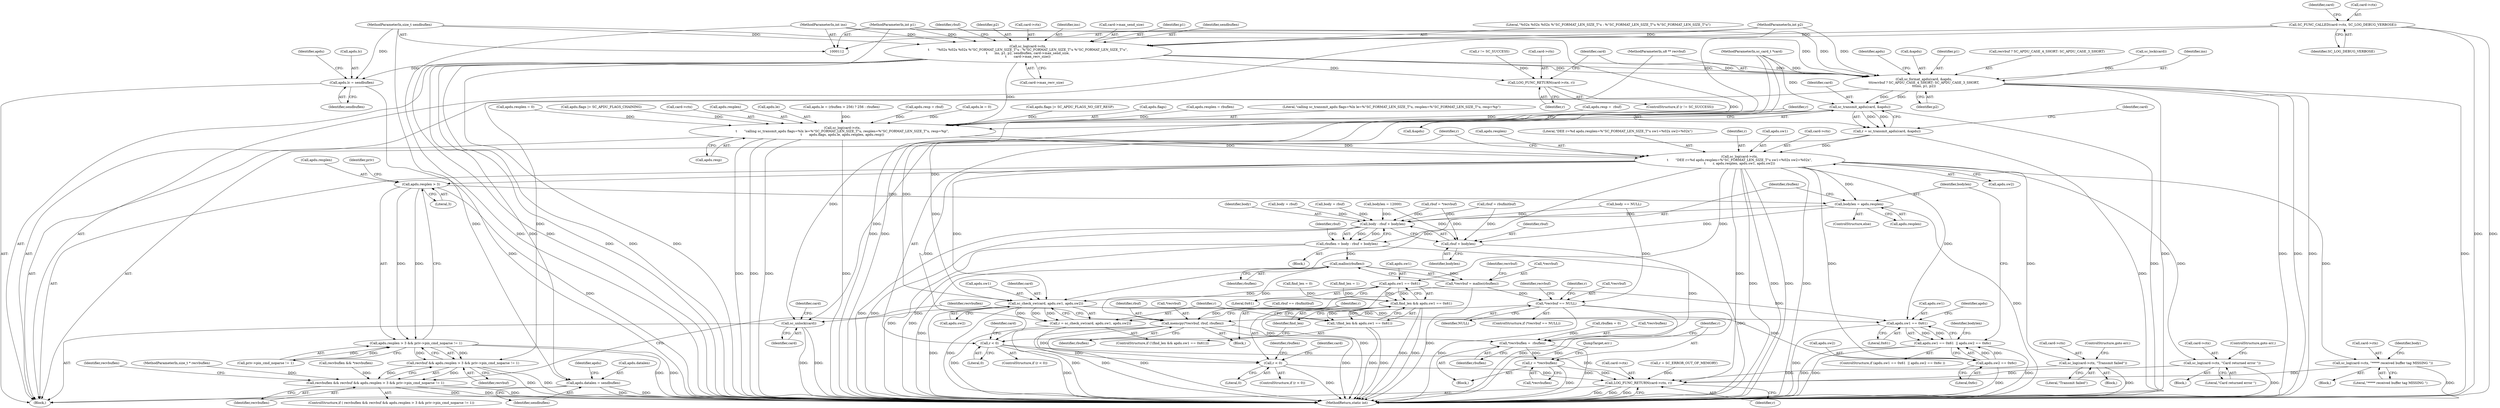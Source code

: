 digraph "0_OpenSC_8fe377e93b4b56060e5bbfb6f3142ceaeca744fa_14@pointer" {
"1000145" [label="(Call,sc_log(card->ctx,\n\t       \"%02x %02x %02x %\"SC_FORMAT_LEN_SIZE_T\"u : %\"SC_FORMAT_LEN_SIZE_T\"u %\"SC_FORMAT_LEN_SIZE_T\"u\",\n\t       ins, p1, p2, sendbuflen, card->max_send_size,\n\t       card->max_recv_size))"];
"1000140" [label="(Call,SC_FUNC_CALLED(card->ctx, SC_LOG_DEBUG_VERBOSE))"];
"1000114" [label="(MethodParameterIn,int ins)"];
"1000115" [label="(MethodParameterIn,int p1)"];
"1000116" [label="(MethodParameterIn,int p2)"];
"1000118" [label="(MethodParameterIn,size_t sendbuflen)"];
"1000194" [label="(Call,LOG_FUNC_RETURN(card->ctx, r))"];
"1000291" [label="(Call,sc_log(card->ctx,\n\t       \"calling sc_transmit_apdu flags=%lx le=%\"SC_FORMAT_LEN_SIZE_T\"u, resplen=%\"SC_FORMAT_LEN_SIZE_T\"u, resp=%p\",\n\t       apdu.flags, apdu.le, apdu.resplen, apdu.resp))"];
"1000314" [label="(Call,sc_log(card->ctx,\n\t       \"DEE r=%d apdu.resplen=%\"SC_FORMAT_LEN_SIZE_T\"u sw1=%02x sw2=%02x\",\n\t       r, apdu.resplen, apdu.sw1, apdu.sw2))"];
"1000330" [label="(Call,r < 0)"];
"1000360" [label="(Call,r < 0)"];
"1000490" [label="(Call,LOG_FUNC_RETURN(card->ctx, r))"];
"1000334" [label="(Call,sc_log(card->ctx, \"Transmit failed\"))"];
"1000344" [label="(Call,apdu.sw1 == 0x61)"];
"1000342" [label="(Call,find_len && apdu.sw1 == 0x61)"];
"1000341" [label="(Call,!(find_len && apdu.sw1 == 0x61))"];
"1000351" [label="(Call,sc_check_sw(card, apdu.sw1, apdu.sw2))"];
"1000349" [label="(Call,r = sc_check_sw(card, apdu.sw1, apdu.sw2))"];
"1000425" [label="(Call,apdu.sw1 == 0x61)"];
"1000424" [label="(Call,apdu.sw1 == 0x61  || apdu.sw2 == 0x6c)"];
"1000430" [label="(Call,apdu.sw2 == 0x6c)"];
"1000488" [label="(Call,sc_unlock(card))"];
"1000364" [label="(Call,sc_log(card->ctx, \"Card returned error \"))"];
"1000379" [label="(Call,apdu.resplen > 3)"];
"1000378" [label="(Call,apdu.resplen > 3 && priv->pin_cmd_noparse != 1)"];
"1000376" [label="(Call,recvbuf && apdu.resplen > 3 && priv->pin_cmd_noparse != 1)"];
"1000374" [label="(Call,recvbuflen && recvbuf && apdu.resplen > 3 && priv->pin_cmd_noparse != 1)"];
"1000439" [label="(Call,bodylen = apdu.resplen)"];
"1000446" [label="(Call,body - rbuf + bodylen)"];
"1000444" [label="(Call,rbuflen = body - rbuf + bodylen)"];
"1000459" [label="(Call,malloc(rbuflen))"];
"1000456" [label="(Call,*recvbuf = malloc(rbuflen))"];
"1000462" [label="(Call,*recvbuf == NULL)"];
"1000471" [label="(Call,memcpy(*recvbuf, rbuf, rbuflen))"];
"1000479" [label="(Call,*recvbuflen =  rbuflen)"];
"1000483" [label="(Call,r = *recvbuflen)"];
"1000448" [label="(Call,rbuf + bodylen)"];
"1000415" [label="(Call,sc_log(card->ctx, \"***** received buffer tag MISSING \"))"];
"1000199" [label="(Call,sc_format_apdu(card, &apdu,\n\t\t\trecvbuf ? SC_APDU_CASE_4_SHORT: SC_APDU_CASE_3_SHORT,\n\t\t\tins, p1, p2))"];
"1000310" [label="(Call,sc_transmit_apdu(card, &apdu))"];
"1000308" [label="(Call,r = sc_transmit_apdu(card, &apdu))"];
"1000236" [label="(Call,apdu.lc = sendbuflen)"];
"1000241" [label="(Call,apdu.datalen = sendbuflen)"];
"1000483" [label="(Call,r = *recvbuflen)"];
"1000140" [label="(Call,SC_FUNC_CALLED(card->ctx, SC_LOG_DEBUG_VERBOSE))"];
"1000424" [label="(Call,apdu.sw1 == 0x61  || apdu.sw2 == 0x6c)"];
"1000484" [label="(Identifier,r)"];
"1000478" [label="(Block,)"];
"1000415" [label="(Call,sc_log(card->ctx, \"***** received buffer tag MISSING \"))"];
"1000228" [label="(Call,apdu.flags |= SC_APDU_FLAGS_NO_GET_RESP)"];
"1000468" [label="(Identifier,r)"];
"1000147" [label="(Identifier,card)"];
"1000364" [label="(Call,sc_log(card->ctx, \"Card returned error \"))"];
"1000492" [label="(Identifier,card)"];
"1000378" [label="(Call,apdu.resplen > 3 && priv->pin_cmd_noparse != 1)"];
"1000121" [label="(Block,)"];
"1000340" [label="(ControlStructure,if (!(find_len && apdu.sw1 == 0x61)))"];
"1000151" [label="(Identifier,p1)"];
"1000296" [label="(Call,apdu.flags)"];
"1000348" [label="(Literal,0x61)"];
"1000376" [label="(Call,recvbuf && apdu.resplen > 3 && priv->pin_cmd_noparse != 1)"];
"1000212" [label="(Identifier,apdu)"];
"1000269" [label="(Call,apdu.resplen = rbuflen)"];
"1000326" [label="(Call,apdu.sw2)"];
"1000474" [label="(Identifier,rbuf)"];
"1000114" [label="(MethodParameterIn,int ins)"];
"1000477" [label="(Identifier,recvbuflen)"];
"1000201" [label="(Call,&apdu)"];
"1000316" [label="(Identifier,card)"];
"1000380" [label="(Call,apdu.resplen)"];
"1000350" [label="(Identifier,r)"];
"1000356" [label="(Call,apdu.sw2)"];
"1000209" [label="(Identifier,p2)"];
"1000195" [label="(Call,card->ctx)"];
"1000370" [label="(Call,rbuflen = 0)"];
"1000319" [label="(Identifier,r)"];
"1000208" [label="(Identifier,p1)"];
"1000141" [label="(Call,card->ctx)"];
"1000295" [label="(Literal,\"calling sc_transmit_apdu flags=%lx le=%\"SC_FORMAT_LEN_SIZE_T\"u, resplen=%\"SC_FORMAT_LEN_SIZE_T\"u, resp=%p\")"];
"1000198" [label="(Identifier,r)"];
"1000361" [label="(Identifier,r)"];
"1000363" [label="(Block,)"];
"1000463" [label="(Call,*recvbuf)"];
"1000344" [label="(Call,apdu.sw1 == 0x61)"];
"1000330" [label="(Call,r < 0)"];
"1000291" [label="(Call,sc_log(card->ctx,\n\t       \"calling sc_transmit_apdu flags=%lx le=%\"SC_FORMAT_LEN_SIZE_T\"u, resplen=%\"SC_FORMAT_LEN_SIZE_T\"u, resp=%p\",\n\t       apdu.flags, apdu.le, apdu.resplen, apdu.resp))"];
"1000368" [label="(Literal,\"Card returned error \")"];
"1000116" [label="(MethodParameterIn,int p2)"];
"1000276" [label="(Call,apdu.resp =  rbuf)"];
"1000384" [label="(Call,priv->pin_cmd_noparse != 1)"];
"1000392" [label="(Identifier,recvbuflen)"];
"1000203" [label="(Call,recvbuf ? SC_APDU_CASE_4_SHORT: SC_APDU_CASE_3_SHORT)"];
"1000426" [label="(Call,apdu.sw1)"];
"1000435" [label="(Call,bodylen = 12000)"];
"1000472" [label="(Call,*recvbuf)"];
"1000371" [label="(Identifier,rbuflen)"];
"1000491" [label="(Call,card->ctx)"];
"1000447" [label="(Identifier,body)"];
"1000338" [label="(Literal,\"Transmit failed\")"];
"1000489" [label="(Identifier,card)"];
"1000243" [label="(Identifier,apdu)"];
"1000323" [label="(Call,apdu.sw1)"];
"1000462" [label="(Call,*recvbuf == NULL)"];
"1000480" [label="(Call,*recvbuflen)"];
"1000153" [label="(Identifier,sendbuflen)"];
"1000431" [label="(Call,apdu.sw2)"];
"1000365" [label="(Call,card->ctx)"];
"1000331" [label="(Identifier,r)"];
"1000149" [label="(Literal,\"%02x %02x %02x %\"SC_FORMAT_LEN_SIZE_T\"u : %\"SC_FORMAT_LEN_SIZE_T\"u %\"SC_FORMAT_LEN_SIZE_T\"u\")"];
"1000286" [label="(Call,apdu.resplen = 0)"];
"1000460" [label="(Identifier,rbuflen)"];
"1000248" [label="(Identifier,apdu)"];
"1000414" [label="(Block,)"];
"1000386" [label="(Identifier,priv)"];
"1000465" [label="(Identifier,NULL)"];
"1000160" [label="(Call,rbuf = rbufinitbuf)"];
"1000245" [label="(Identifier,sendbuflen)"];
"1000494" [label="(Identifier,r)"];
"1000191" [label="(Call,r != SC_SUCCESS)"];
"1000379" [label="(Call,apdu.resplen > 3)"];
"1000429" [label="(Literal,0x61)"];
"1000488" [label="(Call,sc_unlock(card))"];
"1000310" [label="(Call,sc_transmit_apdu(card, &apdu))"];
"1000416" [label="(Call,card->ctx)"];
"1000375" [label="(Identifier,recvbuflen)"];
"1000482" [label="(Identifier,rbuflen)"];
"1000194" [label="(Call,LOG_FUNC_RETURN(card->ctx, r))"];
"1000333" [label="(Block,)"];
"1000161" [label="(Identifier,rbuf)"];
"1000383" [label="(Literal,3)"];
"1000360" [label="(Call,r < 0)"];
"1000464" [label="(Identifier,recvbuf)"];
"1000432" [label="(Identifier,apdu)"];
"1000479" [label="(Call,*recvbuflen =  rbuflen)"];
"1000341" [label="(Call,!(find_len && apdu.sw1 == 0x61))"];
"1000236" [label="(Call,apdu.lc = sendbuflen)"];
"1000353" [label="(Call,apdu.sw1)"];
"1000459" [label="(Call,malloc(rbuflen))"];
"1000411" [label="(Call,body == NULL)"];
"1000190" [label="(ControlStructure,if (r != SC_SUCCESS))"];
"1000113" [label="(MethodParameterIn,sc_card_t *card)"];
"1000237" [label="(Call,apdu.lc)"];
"1000473" [label="(Identifier,recvbuf)"];
"1000475" [label="(Identifier,rbuflen)"];
"1000389" [label="(Block,)"];
"1000441" [label="(Call,apdu.resplen)"];
"1000485" [label="(Call,*recvbuflen)"];
"1000188" [label="(Call,sc_lock(card))"];
"1000152" [label="(Identifier,p2)"];
"1000146" [label="(Call,card->ctx)"];
"1000210" [label="(Call,apdu.flags |= SC_APDU_FLAGS_CHAINING)"];
"1000352" [label="(Identifier,card)"];
"1000132" [label="(Call,find_len = 0)"];
"1000436" [label="(Identifier,bodylen)"];
"1000118" [label="(MethodParameterIn,size_t sendbuflen)"];
"1000351" [label="(Call,sc_check_sw(card, apdu.sw1, apdu.sw2))"];
"1000242" [label="(Call,apdu.datalen)"];
"1000335" [label="(Call,card->ctx)"];
"1000456" [label="(Call,*recvbuf = malloc(rbuflen))"];
"1000490" [label="(Call,LOG_FUNC_RETURN(card->ctx, r))"];
"1000448" [label="(Call,rbuf + bodylen)"];
"1000199" [label="(Call,sc_format_apdu(card, &apdu,\n\t\t\trecvbuf ? SC_APDU_CASE_4_SHORT: SC_APDU_CASE_3_SHORT,\n\t\t\tins, p1, p2))"];
"1000461" [label="(ControlStructure,if (*recvbuf == NULL))"];
"1000449" [label="(Identifier,rbuf)"];
"1000359" [label="(ControlStructure,if (r < 0))"];
"1000292" [label="(Call,card->ctx)"];
"1000178" [label="(Call,rbuf = *recvbuf)"];
"1000334" [label="(Call,sc_log(card->ctx, \"Transmit failed\"))"];
"1000157" [label="(Call,card->max_recv_size)"];
"1000150" [label="(Identifier,ins)"];
"1000345" [label="(Call,apdu.sw1)"];
"1000452" [label="(Call,rbuf == rbufinitbuf)"];
"1000207" [label="(Identifier,ins)"];
"1000120" [label="(MethodParameterIn,size_t * recvbuflen)"];
"1000495" [label="(MethodReturn,static int)"];
"1000343" [label="(Identifier,find_len)"];
"1000420" [label="(Call,body = rbuf)"];
"1000487" [label="(JumpTarget,err:)"];
"1000453" [label="(Identifier,rbuf)"];
"1000457" [label="(Call,*recvbuf)"];
"1000339" [label="(ControlStructure,goto err;)"];
"1000467" [label="(Call,r = SC_ERROR_OUT_OF_MEMORY)"];
"1000430" [label="(Call,apdu.sw2 == 0x6c)"];
"1000154" [label="(Call,card->max_send_size)"];
"1000233" [label="(Call,find_len = 1)"];
"1000425" [label="(Call,apdu.sw1 == 0x61)"];
"1000439" [label="(Call,bodylen = apdu.resplen)"];
"1000342" [label="(Call,find_len && apdu.sw1 == 0x61)"];
"1000311" [label="(Identifier,card)"];
"1000312" [label="(Call,&apdu)"];
"1000315" [label="(Call,card->ctx)"];
"1000369" [label="(ControlStructure,goto err;)"];
"1000366" [label="(Identifier,card)"];
"1000145" [label="(Call,sc_log(card->ctx,\n\t       \"%02x %02x %02x %\"SC_FORMAT_LEN_SIZE_T\"u : %\"SC_FORMAT_LEN_SIZE_T\"u %\"SC_FORMAT_LEN_SIZE_T\"u\",\n\t       ins, p1, p2, sendbuflen, card->max_send_size,\n\t       card->max_recv_size))"];
"1000320" [label="(Call,apdu.resplen)"];
"1000445" [label="(Identifier,rbuflen)"];
"1000394" [label="(Call,body = rbuf)"];
"1000240" [label="(Identifier,sendbuflen)"];
"1000302" [label="(Call,apdu.resplen)"];
"1000305" [label="(Call,apdu.resp)"];
"1000119" [label="(MethodParameterIn,u8 ** recvbuf)"];
"1000318" [label="(Literal,\"DEE r=%d apdu.resplen=%\"SC_FORMAT_LEN_SIZE_T\"u sw1=%02x sw2=%02x\")"];
"1000450" [label="(Identifier,bodylen)"];
"1000144" [label="(Identifier,SC_LOG_DEBUG_VERBOSE)"];
"1000115" [label="(MethodParameterIn,int p1)"];
"1000444" [label="(Call,rbuflen = body - rbuf + bodylen)"];
"1000419" [label="(Literal,\"***** received buffer tag MISSING \")"];
"1000471" [label="(Call,memcpy(*recvbuf, rbuf, rbuflen))"];
"1000434" [label="(Literal,0x6c)"];
"1000440" [label="(Identifier,bodylen)"];
"1000299" [label="(Call,apdu.le)"];
"1000421" [label="(Identifier,body)"];
"1000259" [label="(Call,apdu.le = (rbuflen > 256) ? 256 : rbuflen)"];
"1000329" [label="(ControlStructure,if (r < 0))"];
"1000173" [label="(Call,recvbuflen && *recvbuflen)"];
"1000254" [label="(Call,apdu.resp = rbuf)"];
"1000455" [label="(Block,)"];
"1000336" [label="(Identifier,card)"];
"1000438" [label="(ControlStructure,else)"];
"1000241" [label="(Call,apdu.datalen = sendbuflen)"];
"1000281" [label="(Call,apdu.le = 0)"];
"1000309" [label="(Identifier,r)"];
"1000200" [label="(Identifier,card)"];
"1000423" [label="(ControlStructure,if (apdu.sw1 == 0x61  || apdu.sw2 == 0x6c ))"];
"1000446" [label="(Call,body - rbuf + bodylen)"];
"1000349" [label="(Call,r = sc_check_sw(card, apdu.sw1, apdu.sw2))"];
"1000377" [label="(Identifier,recvbuf)"];
"1000314" [label="(Call,sc_log(card->ctx,\n\t       \"DEE r=%d apdu.resplen=%\"SC_FORMAT_LEN_SIZE_T\"u sw1=%02x sw2=%02x\",\n\t       r, apdu.resplen, apdu.sw1, apdu.sw2))"];
"1000374" [label="(Call,recvbuflen && recvbuf && apdu.resplen > 3 && priv->pin_cmd_noparse != 1)"];
"1000362" [label="(Literal,0)"];
"1000373" [label="(ControlStructure,if ( recvbuflen && recvbuf && apdu.resplen > 3 && priv->pin_cmd_noparse != 1))"];
"1000332" [label="(Literal,0)"];
"1000308" [label="(Call,r = sc_transmit_apdu(card, &apdu))"];
"1000145" -> "1000121"  [label="AST: "];
"1000145" -> "1000157"  [label="CFG: "];
"1000146" -> "1000145"  [label="AST: "];
"1000149" -> "1000145"  [label="AST: "];
"1000150" -> "1000145"  [label="AST: "];
"1000151" -> "1000145"  [label="AST: "];
"1000152" -> "1000145"  [label="AST: "];
"1000153" -> "1000145"  [label="AST: "];
"1000154" -> "1000145"  [label="AST: "];
"1000157" -> "1000145"  [label="AST: "];
"1000161" -> "1000145"  [label="CFG: "];
"1000145" -> "1000495"  [label="DDG: "];
"1000145" -> "1000495"  [label="DDG: "];
"1000145" -> "1000495"  [label="DDG: "];
"1000140" -> "1000145"  [label="DDG: "];
"1000114" -> "1000145"  [label="DDG: "];
"1000115" -> "1000145"  [label="DDG: "];
"1000116" -> "1000145"  [label="DDG: "];
"1000118" -> "1000145"  [label="DDG: "];
"1000145" -> "1000194"  [label="DDG: "];
"1000145" -> "1000199"  [label="DDG: "];
"1000145" -> "1000199"  [label="DDG: "];
"1000145" -> "1000199"  [label="DDG: "];
"1000145" -> "1000236"  [label="DDG: "];
"1000145" -> "1000241"  [label="DDG: "];
"1000145" -> "1000291"  [label="DDG: "];
"1000140" -> "1000121"  [label="AST: "];
"1000140" -> "1000144"  [label="CFG: "];
"1000141" -> "1000140"  [label="AST: "];
"1000144" -> "1000140"  [label="AST: "];
"1000147" -> "1000140"  [label="CFG: "];
"1000140" -> "1000495"  [label="DDG: "];
"1000140" -> "1000495"  [label="DDG: "];
"1000114" -> "1000112"  [label="AST: "];
"1000114" -> "1000495"  [label="DDG: "];
"1000114" -> "1000199"  [label="DDG: "];
"1000115" -> "1000112"  [label="AST: "];
"1000115" -> "1000495"  [label="DDG: "];
"1000115" -> "1000199"  [label="DDG: "];
"1000116" -> "1000112"  [label="AST: "];
"1000116" -> "1000495"  [label="DDG: "];
"1000116" -> "1000199"  [label="DDG: "];
"1000118" -> "1000112"  [label="AST: "];
"1000118" -> "1000495"  [label="DDG: "];
"1000118" -> "1000236"  [label="DDG: "];
"1000118" -> "1000241"  [label="DDG: "];
"1000194" -> "1000190"  [label="AST: "];
"1000194" -> "1000198"  [label="CFG: "];
"1000195" -> "1000194"  [label="AST: "];
"1000198" -> "1000194"  [label="AST: "];
"1000200" -> "1000194"  [label="CFG: "];
"1000191" -> "1000194"  [label="DDG: "];
"1000194" -> "1000291"  [label="DDG: "];
"1000291" -> "1000121"  [label="AST: "];
"1000291" -> "1000305"  [label="CFG: "];
"1000292" -> "1000291"  [label="AST: "];
"1000295" -> "1000291"  [label="AST: "];
"1000296" -> "1000291"  [label="AST: "];
"1000299" -> "1000291"  [label="AST: "];
"1000302" -> "1000291"  [label="AST: "];
"1000305" -> "1000291"  [label="AST: "];
"1000309" -> "1000291"  [label="CFG: "];
"1000291" -> "1000495"  [label="DDG: "];
"1000291" -> "1000495"  [label="DDG: "];
"1000291" -> "1000495"  [label="DDG: "];
"1000291" -> "1000495"  [label="DDG: "];
"1000228" -> "1000291"  [label="DDG: "];
"1000210" -> "1000291"  [label="DDG: "];
"1000259" -> "1000291"  [label="DDG: "];
"1000281" -> "1000291"  [label="DDG: "];
"1000286" -> "1000291"  [label="DDG: "];
"1000269" -> "1000291"  [label="DDG: "];
"1000254" -> "1000291"  [label="DDG: "];
"1000276" -> "1000291"  [label="DDG: "];
"1000291" -> "1000314"  [label="DDG: "];
"1000291" -> "1000314"  [label="DDG: "];
"1000314" -> "1000121"  [label="AST: "];
"1000314" -> "1000326"  [label="CFG: "];
"1000315" -> "1000314"  [label="AST: "];
"1000318" -> "1000314"  [label="AST: "];
"1000319" -> "1000314"  [label="AST: "];
"1000320" -> "1000314"  [label="AST: "];
"1000323" -> "1000314"  [label="AST: "];
"1000326" -> "1000314"  [label="AST: "];
"1000331" -> "1000314"  [label="CFG: "];
"1000314" -> "1000495"  [label="DDG: "];
"1000314" -> "1000495"  [label="DDG: "];
"1000314" -> "1000495"  [label="DDG: "];
"1000314" -> "1000495"  [label="DDG: "];
"1000308" -> "1000314"  [label="DDG: "];
"1000314" -> "1000330"  [label="DDG: "];
"1000314" -> "1000334"  [label="DDG: "];
"1000314" -> "1000344"  [label="DDG: "];
"1000314" -> "1000351"  [label="DDG: "];
"1000314" -> "1000351"  [label="DDG: "];
"1000314" -> "1000364"  [label="DDG: "];
"1000314" -> "1000379"  [label="DDG: "];
"1000314" -> "1000415"  [label="DDG: "];
"1000314" -> "1000425"  [label="DDG: "];
"1000314" -> "1000430"  [label="DDG: "];
"1000314" -> "1000439"  [label="DDG: "];
"1000314" -> "1000490"  [label="DDG: "];
"1000330" -> "1000329"  [label="AST: "];
"1000330" -> "1000332"  [label="CFG: "];
"1000331" -> "1000330"  [label="AST: "];
"1000332" -> "1000330"  [label="AST: "];
"1000336" -> "1000330"  [label="CFG: "];
"1000343" -> "1000330"  [label="CFG: "];
"1000330" -> "1000495"  [label="DDG: "];
"1000330" -> "1000360"  [label="DDG: "];
"1000330" -> "1000490"  [label="DDG: "];
"1000360" -> "1000359"  [label="AST: "];
"1000360" -> "1000362"  [label="CFG: "];
"1000361" -> "1000360"  [label="AST: "];
"1000362" -> "1000360"  [label="AST: "];
"1000366" -> "1000360"  [label="CFG: "];
"1000371" -> "1000360"  [label="CFG: "];
"1000360" -> "1000495"  [label="DDG: "];
"1000349" -> "1000360"  [label="DDG: "];
"1000360" -> "1000490"  [label="DDG: "];
"1000490" -> "1000121"  [label="AST: "];
"1000490" -> "1000494"  [label="CFG: "];
"1000491" -> "1000490"  [label="AST: "];
"1000494" -> "1000490"  [label="AST: "];
"1000495" -> "1000490"  [label="CFG: "];
"1000490" -> "1000495"  [label="DDG: "];
"1000490" -> "1000495"  [label="DDG: "];
"1000490" -> "1000495"  [label="DDG: "];
"1000364" -> "1000490"  [label="DDG: "];
"1000415" -> "1000490"  [label="DDG: "];
"1000334" -> "1000490"  [label="DDG: "];
"1000467" -> "1000490"  [label="DDG: "];
"1000483" -> "1000490"  [label="DDG: "];
"1000334" -> "1000333"  [label="AST: "];
"1000334" -> "1000338"  [label="CFG: "];
"1000335" -> "1000334"  [label="AST: "];
"1000338" -> "1000334"  [label="AST: "];
"1000339" -> "1000334"  [label="CFG: "];
"1000334" -> "1000495"  [label="DDG: "];
"1000344" -> "1000342"  [label="AST: "];
"1000344" -> "1000348"  [label="CFG: "];
"1000345" -> "1000344"  [label="AST: "];
"1000348" -> "1000344"  [label="AST: "];
"1000342" -> "1000344"  [label="CFG: "];
"1000344" -> "1000495"  [label="DDG: "];
"1000344" -> "1000342"  [label="DDG: "];
"1000344" -> "1000342"  [label="DDG: "];
"1000344" -> "1000351"  [label="DDG: "];
"1000344" -> "1000425"  [label="DDG: "];
"1000342" -> "1000341"  [label="AST: "];
"1000342" -> "1000343"  [label="CFG: "];
"1000343" -> "1000342"  [label="AST: "];
"1000341" -> "1000342"  [label="CFG: "];
"1000342" -> "1000495"  [label="DDG: "];
"1000342" -> "1000495"  [label="DDG: "];
"1000342" -> "1000341"  [label="DDG: "];
"1000342" -> "1000341"  [label="DDG: "];
"1000132" -> "1000342"  [label="DDG: "];
"1000233" -> "1000342"  [label="DDG: "];
"1000341" -> "1000340"  [label="AST: "];
"1000350" -> "1000341"  [label="CFG: "];
"1000361" -> "1000341"  [label="CFG: "];
"1000341" -> "1000495"  [label="DDG: "];
"1000341" -> "1000495"  [label="DDG: "];
"1000351" -> "1000349"  [label="AST: "];
"1000351" -> "1000356"  [label="CFG: "];
"1000352" -> "1000351"  [label="AST: "];
"1000353" -> "1000351"  [label="AST: "];
"1000356" -> "1000351"  [label="AST: "];
"1000349" -> "1000351"  [label="CFG: "];
"1000351" -> "1000495"  [label="DDG: "];
"1000351" -> "1000495"  [label="DDG: "];
"1000351" -> "1000349"  [label="DDG: "];
"1000351" -> "1000349"  [label="DDG: "];
"1000351" -> "1000349"  [label="DDG: "];
"1000310" -> "1000351"  [label="DDG: "];
"1000113" -> "1000351"  [label="DDG: "];
"1000351" -> "1000425"  [label="DDG: "];
"1000351" -> "1000430"  [label="DDG: "];
"1000351" -> "1000488"  [label="DDG: "];
"1000349" -> "1000340"  [label="AST: "];
"1000350" -> "1000349"  [label="AST: "];
"1000361" -> "1000349"  [label="CFG: "];
"1000349" -> "1000495"  [label="DDG: "];
"1000425" -> "1000424"  [label="AST: "];
"1000425" -> "1000429"  [label="CFG: "];
"1000426" -> "1000425"  [label="AST: "];
"1000429" -> "1000425"  [label="AST: "];
"1000432" -> "1000425"  [label="CFG: "];
"1000424" -> "1000425"  [label="CFG: "];
"1000425" -> "1000495"  [label="DDG: "];
"1000425" -> "1000424"  [label="DDG: "];
"1000425" -> "1000424"  [label="DDG: "];
"1000424" -> "1000423"  [label="AST: "];
"1000424" -> "1000430"  [label="CFG: "];
"1000430" -> "1000424"  [label="AST: "];
"1000436" -> "1000424"  [label="CFG: "];
"1000440" -> "1000424"  [label="CFG: "];
"1000424" -> "1000495"  [label="DDG: "];
"1000424" -> "1000495"  [label="DDG: "];
"1000424" -> "1000495"  [label="DDG: "];
"1000430" -> "1000424"  [label="DDG: "];
"1000430" -> "1000424"  [label="DDG: "];
"1000430" -> "1000434"  [label="CFG: "];
"1000431" -> "1000430"  [label="AST: "];
"1000434" -> "1000430"  [label="AST: "];
"1000430" -> "1000495"  [label="DDG: "];
"1000488" -> "1000121"  [label="AST: "];
"1000488" -> "1000489"  [label="CFG: "];
"1000489" -> "1000488"  [label="AST: "];
"1000492" -> "1000488"  [label="CFG: "];
"1000488" -> "1000495"  [label="DDG: "];
"1000488" -> "1000495"  [label="DDG: "];
"1000310" -> "1000488"  [label="DDG: "];
"1000113" -> "1000488"  [label="DDG: "];
"1000364" -> "1000363"  [label="AST: "];
"1000364" -> "1000368"  [label="CFG: "];
"1000365" -> "1000364"  [label="AST: "];
"1000368" -> "1000364"  [label="AST: "];
"1000369" -> "1000364"  [label="CFG: "];
"1000364" -> "1000495"  [label="DDG: "];
"1000379" -> "1000378"  [label="AST: "];
"1000379" -> "1000383"  [label="CFG: "];
"1000380" -> "1000379"  [label="AST: "];
"1000383" -> "1000379"  [label="AST: "];
"1000386" -> "1000379"  [label="CFG: "];
"1000378" -> "1000379"  [label="CFG: "];
"1000379" -> "1000495"  [label="DDG: "];
"1000379" -> "1000378"  [label="DDG: "];
"1000379" -> "1000378"  [label="DDG: "];
"1000379" -> "1000439"  [label="DDG: "];
"1000378" -> "1000376"  [label="AST: "];
"1000378" -> "1000384"  [label="CFG: "];
"1000384" -> "1000378"  [label="AST: "];
"1000376" -> "1000378"  [label="CFG: "];
"1000378" -> "1000495"  [label="DDG: "];
"1000378" -> "1000495"  [label="DDG: "];
"1000378" -> "1000376"  [label="DDG: "];
"1000378" -> "1000376"  [label="DDG: "];
"1000384" -> "1000378"  [label="DDG: "];
"1000384" -> "1000378"  [label="DDG: "];
"1000376" -> "1000374"  [label="AST: "];
"1000376" -> "1000377"  [label="CFG: "];
"1000377" -> "1000376"  [label="AST: "];
"1000374" -> "1000376"  [label="CFG: "];
"1000376" -> "1000495"  [label="DDG: "];
"1000376" -> "1000495"  [label="DDG: "];
"1000376" -> "1000374"  [label="DDG: "];
"1000376" -> "1000374"  [label="DDG: "];
"1000119" -> "1000376"  [label="DDG: "];
"1000374" -> "1000373"  [label="AST: "];
"1000374" -> "1000375"  [label="CFG: "];
"1000375" -> "1000374"  [label="AST: "];
"1000392" -> "1000374"  [label="CFG: "];
"1000477" -> "1000374"  [label="CFG: "];
"1000374" -> "1000495"  [label="DDG: "];
"1000374" -> "1000495"  [label="DDG: "];
"1000374" -> "1000495"  [label="DDG: "];
"1000173" -> "1000374"  [label="DDG: "];
"1000120" -> "1000374"  [label="DDG: "];
"1000439" -> "1000438"  [label="AST: "];
"1000439" -> "1000441"  [label="CFG: "];
"1000440" -> "1000439"  [label="AST: "];
"1000441" -> "1000439"  [label="AST: "];
"1000445" -> "1000439"  [label="CFG: "];
"1000439" -> "1000495"  [label="DDG: "];
"1000439" -> "1000446"  [label="DDG: "];
"1000439" -> "1000448"  [label="DDG: "];
"1000446" -> "1000444"  [label="AST: "];
"1000446" -> "1000448"  [label="CFG: "];
"1000447" -> "1000446"  [label="AST: "];
"1000448" -> "1000446"  [label="AST: "];
"1000444" -> "1000446"  [label="CFG: "];
"1000446" -> "1000495"  [label="DDG: "];
"1000446" -> "1000495"  [label="DDG: "];
"1000446" -> "1000444"  [label="DDG: "];
"1000446" -> "1000444"  [label="DDG: "];
"1000411" -> "1000446"  [label="DDG: "];
"1000420" -> "1000446"  [label="DDG: "];
"1000394" -> "1000446"  [label="DDG: "];
"1000178" -> "1000446"  [label="DDG: "];
"1000160" -> "1000446"  [label="DDG: "];
"1000435" -> "1000446"  [label="DDG: "];
"1000444" -> "1000389"  [label="AST: "];
"1000445" -> "1000444"  [label="AST: "];
"1000453" -> "1000444"  [label="CFG: "];
"1000444" -> "1000495"  [label="DDG: "];
"1000444" -> "1000495"  [label="DDG: "];
"1000444" -> "1000459"  [label="DDG: "];
"1000444" -> "1000479"  [label="DDG: "];
"1000459" -> "1000456"  [label="AST: "];
"1000459" -> "1000460"  [label="CFG: "];
"1000460" -> "1000459"  [label="AST: "];
"1000456" -> "1000459"  [label="CFG: "];
"1000459" -> "1000495"  [label="DDG: "];
"1000459" -> "1000456"  [label="DDG: "];
"1000459" -> "1000471"  [label="DDG: "];
"1000456" -> "1000455"  [label="AST: "];
"1000457" -> "1000456"  [label="AST: "];
"1000464" -> "1000456"  [label="CFG: "];
"1000456" -> "1000495"  [label="DDG: "];
"1000456" -> "1000462"  [label="DDG: "];
"1000462" -> "1000461"  [label="AST: "];
"1000462" -> "1000465"  [label="CFG: "];
"1000463" -> "1000462"  [label="AST: "];
"1000465" -> "1000462"  [label="AST: "];
"1000468" -> "1000462"  [label="CFG: "];
"1000473" -> "1000462"  [label="CFG: "];
"1000462" -> "1000495"  [label="DDG: "];
"1000462" -> "1000495"  [label="DDG: "];
"1000462" -> "1000495"  [label="DDG: "];
"1000411" -> "1000462"  [label="DDG: "];
"1000462" -> "1000471"  [label="DDG: "];
"1000471" -> "1000455"  [label="AST: "];
"1000471" -> "1000475"  [label="CFG: "];
"1000472" -> "1000471"  [label="AST: "];
"1000474" -> "1000471"  [label="AST: "];
"1000475" -> "1000471"  [label="AST: "];
"1000477" -> "1000471"  [label="CFG: "];
"1000471" -> "1000495"  [label="DDG: "];
"1000471" -> "1000495"  [label="DDG: "];
"1000471" -> "1000495"  [label="DDG: "];
"1000471" -> "1000495"  [label="DDG: "];
"1000452" -> "1000471"  [label="DDG: "];
"1000471" -> "1000479"  [label="DDG: "];
"1000479" -> "1000478"  [label="AST: "];
"1000479" -> "1000482"  [label="CFG: "];
"1000480" -> "1000479"  [label="AST: "];
"1000482" -> "1000479"  [label="AST: "];
"1000484" -> "1000479"  [label="CFG: "];
"1000479" -> "1000495"  [label="DDG: "];
"1000370" -> "1000479"  [label="DDG: "];
"1000479" -> "1000483"  [label="DDG: "];
"1000483" -> "1000478"  [label="AST: "];
"1000483" -> "1000485"  [label="CFG: "];
"1000484" -> "1000483"  [label="AST: "];
"1000485" -> "1000483"  [label="AST: "];
"1000487" -> "1000483"  [label="CFG: "];
"1000483" -> "1000495"  [label="DDG: "];
"1000448" -> "1000450"  [label="CFG: "];
"1000449" -> "1000448"  [label="AST: "];
"1000450" -> "1000448"  [label="AST: "];
"1000448" -> "1000495"  [label="DDG: "];
"1000178" -> "1000448"  [label="DDG: "];
"1000160" -> "1000448"  [label="DDG: "];
"1000435" -> "1000448"  [label="DDG: "];
"1000415" -> "1000414"  [label="AST: "];
"1000415" -> "1000419"  [label="CFG: "];
"1000416" -> "1000415"  [label="AST: "];
"1000419" -> "1000415"  [label="AST: "];
"1000421" -> "1000415"  [label="CFG: "];
"1000415" -> "1000495"  [label="DDG: "];
"1000199" -> "1000121"  [label="AST: "];
"1000199" -> "1000209"  [label="CFG: "];
"1000200" -> "1000199"  [label="AST: "];
"1000201" -> "1000199"  [label="AST: "];
"1000203" -> "1000199"  [label="AST: "];
"1000207" -> "1000199"  [label="AST: "];
"1000208" -> "1000199"  [label="AST: "];
"1000209" -> "1000199"  [label="AST: "];
"1000212" -> "1000199"  [label="CFG: "];
"1000199" -> "1000495"  [label="DDG: "];
"1000199" -> "1000495"  [label="DDG: "];
"1000199" -> "1000495"  [label="DDG: "];
"1000199" -> "1000495"  [label="DDG: "];
"1000199" -> "1000495"  [label="DDG: "];
"1000188" -> "1000199"  [label="DDG: "];
"1000113" -> "1000199"  [label="DDG: "];
"1000119" -> "1000199"  [label="DDG: "];
"1000199" -> "1000310"  [label="DDG: "];
"1000199" -> "1000310"  [label="DDG: "];
"1000310" -> "1000308"  [label="AST: "];
"1000310" -> "1000312"  [label="CFG: "];
"1000311" -> "1000310"  [label="AST: "];
"1000312" -> "1000310"  [label="AST: "];
"1000308" -> "1000310"  [label="CFG: "];
"1000310" -> "1000495"  [label="DDG: "];
"1000310" -> "1000308"  [label="DDG: "];
"1000310" -> "1000308"  [label="DDG: "];
"1000113" -> "1000310"  [label="DDG: "];
"1000308" -> "1000121"  [label="AST: "];
"1000309" -> "1000308"  [label="AST: "];
"1000316" -> "1000308"  [label="CFG: "];
"1000308" -> "1000495"  [label="DDG: "];
"1000236" -> "1000121"  [label="AST: "];
"1000236" -> "1000240"  [label="CFG: "];
"1000237" -> "1000236"  [label="AST: "];
"1000240" -> "1000236"  [label="AST: "];
"1000243" -> "1000236"  [label="CFG: "];
"1000236" -> "1000495"  [label="DDG: "];
"1000241" -> "1000121"  [label="AST: "];
"1000241" -> "1000245"  [label="CFG: "];
"1000242" -> "1000241"  [label="AST: "];
"1000245" -> "1000241"  [label="AST: "];
"1000248" -> "1000241"  [label="CFG: "];
"1000241" -> "1000495"  [label="DDG: "];
"1000241" -> "1000495"  [label="DDG: "];
}
